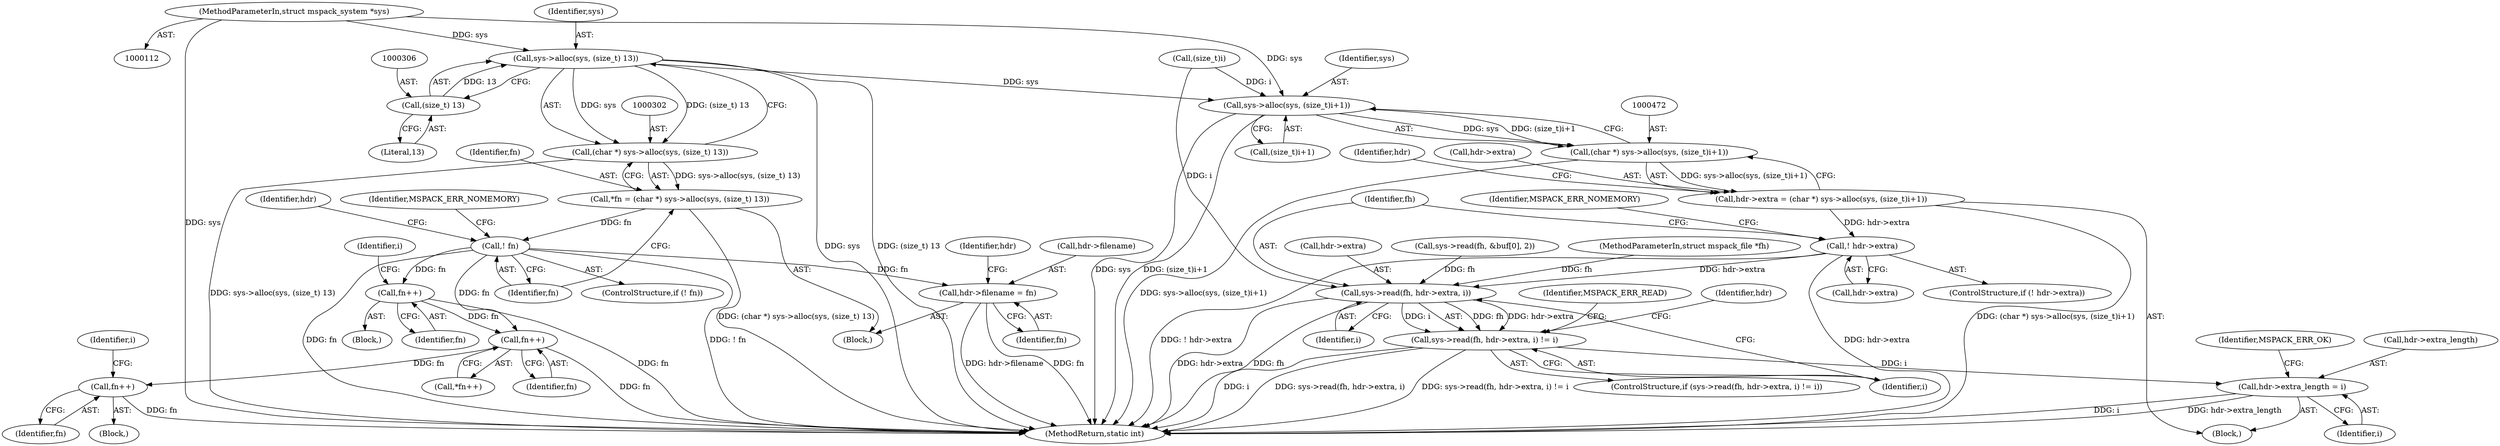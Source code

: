 digraph "0_libmspack_0b0ef9344255ff5acfac6b7af09198ac9c9756c8@pointer" {
"1000303" [label="(Call,sys->alloc(sys, (size_t) 13))"];
"1000113" [label="(MethodParameterIn,struct mspack_system *sys)"];
"1000305" [label="(Call,(size_t) 13)"];
"1000301" [label="(Call,(char *) sys->alloc(sys, (size_t) 13))"];
"1000299" [label="(Call,*fn = (char *) sys->alloc(sys, (size_t) 13))"];
"1000309" [label="(Call,! fn)"];
"1000313" [label="(Call,hdr->filename = fn)"];
"1000347" [label="(Call,fn++)"];
"1000384" [label="(Call,fn++)"];
"1000409" [label="(Call,fn++)"];
"1000473" [label="(Call,sys->alloc(sys, (size_t)i+1))"];
"1000471" [label="(Call,(char *) sys->alloc(sys, (size_t)i+1))"];
"1000467" [label="(Call,hdr->extra = (char *) sys->alloc(sys, (size_t)i+1))"];
"1000481" [label="(Call,! hdr->extra)"];
"1000489" [label="(Call,sys->read(fh, hdr->extra, i))"];
"1000488" [label="(Call,sys->read(fh, hdr->extra, i) != i)"];
"1000505" [label="(Call,hdr->extra_length = i)"];
"1000481" [label="(Call,! hdr->extra)"];
"1000292" [label="(Block,)"];
"1000348" [label="(Identifier,fn)"];
"1000512" [label="(MethodReturn,static int)"];
"1000482" [label="(Call,hdr->extra)"];
"1000497" [label="(Identifier,MSPACK_ERR_READ)"];
"1000307" [label="(Literal,13)"];
"1000385" [label="(Identifier,fn)"];
"1000467" [label="(Call,hdr->extra = (char *) sys->alloc(sys, (size_t)i+1))"];
"1000509" [label="(Identifier,i)"];
"1000486" [label="(Identifier,MSPACK_ERR_NOMEMORY)"];
"1000321" [label="(Identifier,hdr)"];
"1000315" [label="(Identifier,hdr)"];
"1000490" [label="(Identifier,fh)"];
"1000475" [label="(Call,(size_t)i+1)"];
"1000491" [label="(Call,hdr->extra)"];
"1000495" [label="(Identifier,i)"];
"1000314" [label="(Call,hdr->filename)"];
"1000473" [label="(Call,sys->alloc(sys, (size_t)i+1))"];
"1000384" [label="(Call,fn++)"];
"1000483" [label="(Identifier,hdr)"];
"1000487" [label="(ControlStructure,if (sys->read(fh, hdr->extra, i) != i))"];
"1000301" [label="(Call,(char *) sys->alloc(sys, (size_t) 13))"];
"1000303" [label="(Call,sys->alloc(sys, (size_t) 13))"];
"1000505" [label="(Call,hdr->extra_length = i)"];
"1000305" [label="(Call,(size_t) 13)"];
"1000113" [label="(MethodParameterIn,struct mspack_system *sys)"];
"1000471" [label="(Call,(char *) sys->alloc(sys, (size_t)i+1))"];
"1000474" [label="(Identifier,sys)"];
"1000406" [label="(Block,)"];
"1000468" [label="(Call,hdr->extra)"];
"1000480" [label="(ControlStructure,if (! hdr->extra))"];
"1000309" [label="(Call,! fn)"];
"1000494" [label="(Identifier,i)"];
"1000308" [label="(ControlStructure,if (! fn))"];
"1000312" [label="(Identifier,MSPACK_ERR_NOMEMORY)"];
"1000488" [label="(Call,sys->read(fh, hdr->extra, i) != i)"];
"1000299" [label="(Call,*fn = (char *) sys->alloc(sys, (size_t) 13))"];
"1000409" [label="(Call,fn++)"];
"1000404" [label="(Identifier,i)"];
"1000501" [label="(Identifier,hdr)"];
"1000300" [label="(Identifier,fn)"];
"1000410" [label="(Identifier,fn)"];
"1000511" [label="(Identifier,MSPACK_ERR_OK)"];
"1000489" [label="(Call,sys->read(fh, hdr->extra, i))"];
"1000344" [label="(Block,)"];
"1000506" [label="(Call,hdr->extra_length)"];
"1000304" [label="(Identifier,sys)"];
"1000476" [label="(Call,(size_t)i)"];
"1000347" [label="(Call,fn++)"];
"1000383" [label="(Call,*fn++)"];
"1000450" [label="(Call,sys->read(fh, &buf[0], 2))"];
"1000313" [label="(Call,hdr->filename = fn)"];
"1000114" [label="(MethodParameterIn,struct mspack_file *fh)"];
"1000447" [label="(Block,)"];
"1000317" [label="(Identifier,fn)"];
"1000310" [label="(Identifier,fn)"];
"1000342" [label="(Identifier,i)"];
"1000303" -> "1000301"  [label="AST: "];
"1000303" -> "1000305"  [label="CFG: "];
"1000304" -> "1000303"  [label="AST: "];
"1000305" -> "1000303"  [label="AST: "];
"1000301" -> "1000303"  [label="CFG: "];
"1000303" -> "1000512"  [label="DDG: sys"];
"1000303" -> "1000512"  [label="DDG: (size_t) 13"];
"1000303" -> "1000301"  [label="DDG: sys"];
"1000303" -> "1000301"  [label="DDG: (size_t) 13"];
"1000113" -> "1000303"  [label="DDG: sys"];
"1000305" -> "1000303"  [label="DDG: 13"];
"1000303" -> "1000473"  [label="DDG: sys"];
"1000113" -> "1000112"  [label="AST: "];
"1000113" -> "1000512"  [label="DDG: sys"];
"1000113" -> "1000473"  [label="DDG: sys"];
"1000305" -> "1000307"  [label="CFG: "];
"1000306" -> "1000305"  [label="AST: "];
"1000307" -> "1000305"  [label="AST: "];
"1000301" -> "1000299"  [label="AST: "];
"1000302" -> "1000301"  [label="AST: "];
"1000299" -> "1000301"  [label="CFG: "];
"1000301" -> "1000512"  [label="DDG: sys->alloc(sys, (size_t) 13)"];
"1000301" -> "1000299"  [label="DDG: sys->alloc(sys, (size_t) 13)"];
"1000299" -> "1000292"  [label="AST: "];
"1000300" -> "1000299"  [label="AST: "];
"1000310" -> "1000299"  [label="CFG: "];
"1000299" -> "1000512"  [label="DDG: (char *) sys->alloc(sys, (size_t) 13)"];
"1000299" -> "1000309"  [label="DDG: fn"];
"1000309" -> "1000308"  [label="AST: "];
"1000309" -> "1000310"  [label="CFG: "];
"1000310" -> "1000309"  [label="AST: "];
"1000312" -> "1000309"  [label="CFG: "];
"1000315" -> "1000309"  [label="CFG: "];
"1000309" -> "1000512"  [label="DDG: fn"];
"1000309" -> "1000512"  [label="DDG: ! fn"];
"1000309" -> "1000313"  [label="DDG: fn"];
"1000309" -> "1000347"  [label="DDG: fn"];
"1000309" -> "1000384"  [label="DDG: fn"];
"1000313" -> "1000292"  [label="AST: "];
"1000313" -> "1000317"  [label="CFG: "];
"1000314" -> "1000313"  [label="AST: "];
"1000317" -> "1000313"  [label="AST: "];
"1000321" -> "1000313"  [label="CFG: "];
"1000313" -> "1000512"  [label="DDG: hdr->filename"];
"1000313" -> "1000512"  [label="DDG: fn"];
"1000347" -> "1000344"  [label="AST: "];
"1000347" -> "1000348"  [label="CFG: "];
"1000348" -> "1000347"  [label="AST: "];
"1000342" -> "1000347"  [label="CFG: "];
"1000347" -> "1000512"  [label="DDG: fn"];
"1000347" -> "1000384"  [label="DDG: fn"];
"1000384" -> "1000383"  [label="AST: "];
"1000384" -> "1000385"  [label="CFG: "];
"1000385" -> "1000384"  [label="AST: "];
"1000383" -> "1000384"  [label="CFG: "];
"1000384" -> "1000512"  [label="DDG: fn"];
"1000384" -> "1000409"  [label="DDG: fn"];
"1000409" -> "1000406"  [label="AST: "];
"1000409" -> "1000410"  [label="CFG: "];
"1000410" -> "1000409"  [label="AST: "];
"1000404" -> "1000409"  [label="CFG: "];
"1000409" -> "1000512"  [label="DDG: fn"];
"1000473" -> "1000471"  [label="AST: "];
"1000473" -> "1000475"  [label="CFG: "];
"1000474" -> "1000473"  [label="AST: "];
"1000475" -> "1000473"  [label="AST: "];
"1000471" -> "1000473"  [label="CFG: "];
"1000473" -> "1000512"  [label="DDG: sys"];
"1000473" -> "1000512"  [label="DDG: (size_t)i+1"];
"1000473" -> "1000471"  [label="DDG: sys"];
"1000473" -> "1000471"  [label="DDG: (size_t)i+1"];
"1000476" -> "1000473"  [label="DDG: i"];
"1000471" -> "1000467"  [label="AST: "];
"1000472" -> "1000471"  [label="AST: "];
"1000467" -> "1000471"  [label="CFG: "];
"1000471" -> "1000512"  [label="DDG: sys->alloc(sys, (size_t)i+1)"];
"1000471" -> "1000467"  [label="DDG: sys->alloc(sys, (size_t)i+1)"];
"1000467" -> "1000447"  [label="AST: "];
"1000468" -> "1000467"  [label="AST: "];
"1000483" -> "1000467"  [label="CFG: "];
"1000467" -> "1000512"  [label="DDG: (char *) sys->alloc(sys, (size_t)i+1)"];
"1000467" -> "1000481"  [label="DDG: hdr->extra"];
"1000481" -> "1000480"  [label="AST: "];
"1000481" -> "1000482"  [label="CFG: "];
"1000482" -> "1000481"  [label="AST: "];
"1000486" -> "1000481"  [label="CFG: "];
"1000490" -> "1000481"  [label="CFG: "];
"1000481" -> "1000512"  [label="DDG: ! hdr->extra"];
"1000481" -> "1000512"  [label="DDG: hdr->extra"];
"1000481" -> "1000489"  [label="DDG: hdr->extra"];
"1000489" -> "1000488"  [label="AST: "];
"1000489" -> "1000494"  [label="CFG: "];
"1000490" -> "1000489"  [label="AST: "];
"1000491" -> "1000489"  [label="AST: "];
"1000494" -> "1000489"  [label="AST: "];
"1000495" -> "1000489"  [label="CFG: "];
"1000489" -> "1000512"  [label="DDG: hdr->extra"];
"1000489" -> "1000512"  [label="DDG: fh"];
"1000489" -> "1000488"  [label="DDG: fh"];
"1000489" -> "1000488"  [label="DDG: hdr->extra"];
"1000489" -> "1000488"  [label="DDG: i"];
"1000450" -> "1000489"  [label="DDG: fh"];
"1000114" -> "1000489"  [label="DDG: fh"];
"1000476" -> "1000489"  [label="DDG: i"];
"1000488" -> "1000487"  [label="AST: "];
"1000488" -> "1000495"  [label="CFG: "];
"1000495" -> "1000488"  [label="AST: "];
"1000497" -> "1000488"  [label="CFG: "];
"1000501" -> "1000488"  [label="CFG: "];
"1000488" -> "1000512"  [label="DDG: sys->read(fh, hdr->extra, i)"];
"1000488" -> "1000512"  [label="DDG: sys->read(fh, hdr->extra, i) != i"];
"1000488" -> "1000512"  [label="DDG: i"];
"1000488" -> "1000505"  [label="DDG: i"];
"1000505" -> "1000447"  [label="AST: "];
"1000505" -> "1000509"  [label="CFG: "];
"1000506" -> "1000505"  [label="AST: "];
"1000509" -> "1000505"  [label="AST: "];
"1000511" -> "1000505"  [label="CFG: "];
"1000505" -> "1000512"  [label="DDG: i"];
"1000505" -> "1000512"  [label="DDG: hdr->extra_length"];
}
